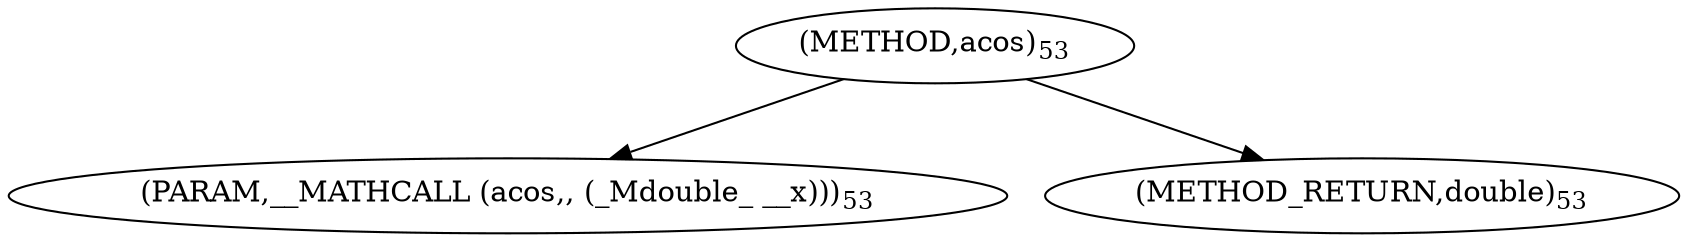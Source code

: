 digraph "acos" {  
"6238" [label = <(METHOD,acos)<SUB>53</SUB>> ]
"6239" [label = <(PARAM,__MATHCALL (acos,, (_Mdouble_ __x)))<SUB>53</SUB>> ]
"6240" [label = <(METHOD_RETURN,double)<SUB>53</SUB>> ]
  "6238" -> "6239" 
  "6238" -> "6240" 
}
